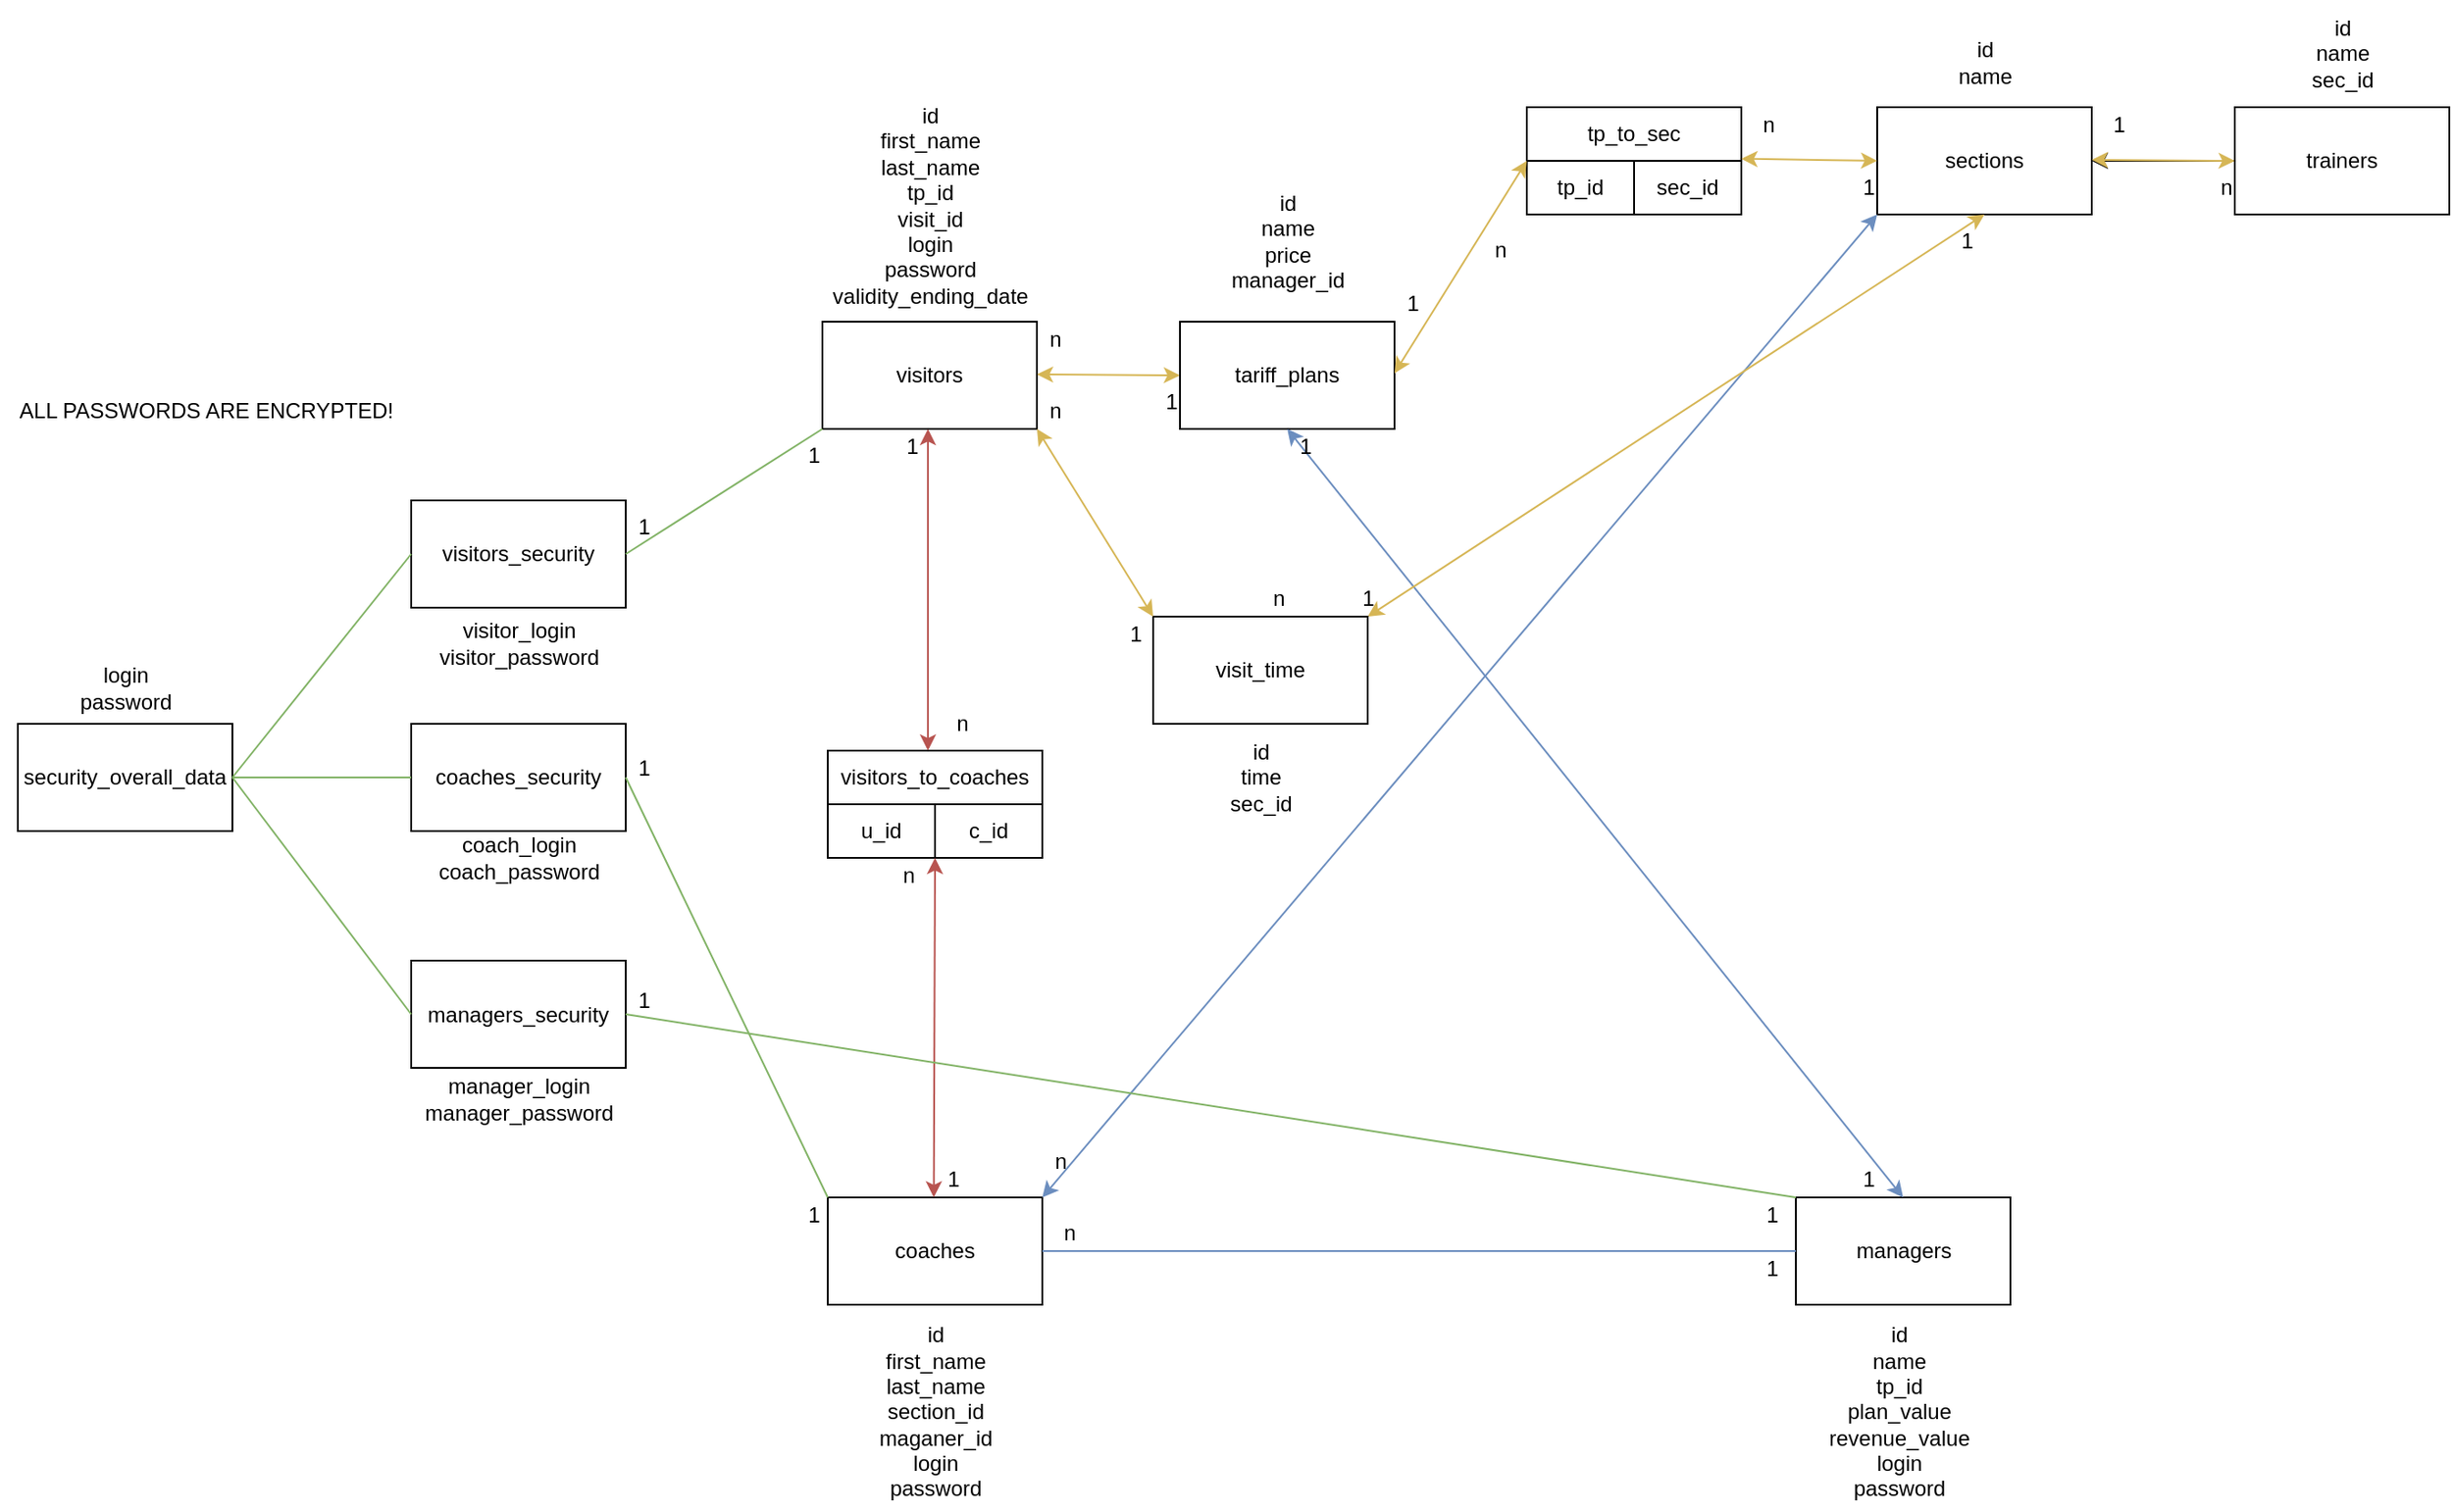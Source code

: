 <mxfile version="20.0.4" type="device"><diagram id="QBqij2jD3x0TTXf1RfgY" name="Page-1"><mxGraphModel dx="2500" dy="2103" grid="1" gridSize="10" guides="1" tooltips="1" connect="1" arrows="1" fold="1" page="1" pageScale="1" pageWidth="827" pageHeight="1169" math="0" shadow="0"><root><mxCell id="0"/><mxCell id="1" parent="0"/><mxCell id="P3kCj1sPmDjheyMMQKb_-1" value="visitors" style="rounded=0;whiteSpace=wrap;html=1;" parent="1" vertex="1"><mxGeometry x="20" y="50" width="120" height="60" as="geometry"/></mxCell><mxCell id="P3kCj1sPmDjheyMMQKb_-4" value="" style="rounded=0;whiteSpace=wrap;html=1;" parent="1" vertex="1"><mxGeometry x="23" y="290" width="120" height="60" as="geometry"/></mxCell><mxCell id="P3kCj1sPmDjheyMMQKb_-5" value="" style="rounded=0;whiteSpace=wrap;html=1;" parent="1" vertex="1"><mxGeometry x="23" y="320" width="120" height="30" as="geometry"/></mxCell><mxCell id="P3kCj1sPmDjheyMMQKb_-12" value="c_id" style="rounded=0;whiteSpace=wrap;html=1;" parent="1" vertex="1"><mxGeometry x="83" y="320" width="60" height="30" as="geometry"/></mxCell><mxCell id="P3kCj1sPmDjheyMMQKb_-13" value="u_id" style="rounded=0;whiteSpace=wrap;html=1;" parent="1" vertex="1"><mxGeometry x="23" y="320" width="60" height="30" as="geometry"/></mxCell><mxCell id="P3kCj1sPmDjheyMMQKb_-14" value="visitors_to_coaches" style="rounded=0;whiteSpace=wrap;html=1;" parent="1" vertex="1"><mxGeometry x="23" y="290" width="120" height="30" as="geometry"/></mxCell><mxCell id="P3kCj1sPmDjheyMMQKb_-15" value="id&lt;br&gt;first_name&lt;br&gt;last_name&lt;br&gt;tp_id&lt;br&gt;visit_id&lt;br&gt;login&lt;br&gt;password&lt;br&gt;validity_ending_date" style="text;html=1;align=center;verticalAlign=middle;resizable=0;points=[];autosize=1;strokeColor=none;fillColor=none;" parent="1" vertex="1"><mxGeometry x="15" y="-80" width="130" height="130" as="geometry"/></mxCell><mxCell id="P3kCj1sPmDjheyMMQKb_-17" value="coaches" style="rounded=0;whiteSpace=wrap;html=1;" parent="1" vertex="1"><mxGeometry x="23" y="540" width="120" height="60" as="geometry"/></mxCell><mxCell id="P3kCj1sPmDjheyMMQKb_-18" value="id&lt;br&gt;first_name&lt;br&gt;last_name&lt;br&gt;section_id&lt;br&gt;maganer_id&lt;br&gt;login&lt;br&gt;password" style="text;html=1;align=center;verticalAlign=middle;resizable=0;points=[];autosize=1;strokeColor=none;fillColor=none;" parent="1" vertex="1"><mxGeometry x="38" y="605" width="90" height="110" as="geometry"/></mxCell><mxCell id="P3kCj1sPmDjheyMMQKb_-19" value="" style="endArrow=classic;startArrow=classic;html=1;rounded=0;fillColor=#fff2cc;strokeColor=#d6b656;" parent="1" edge="1"><mxGeometry width="50" height="50" relative="1" as="geometry"><mxPoint x="140" y="79.5" as="sourcePoint"/><mxPoint x="220" y="80" as="targetPoint"/></mxGeometry></mxCell><mxCell id="P3kCj1sPmDjheyMMQKb_-20" value="" style="endArrow=classic;startArrow=classic;html=1;rounded=0;entryX=0.492;entryY=1;entryDx=0;entryDy=0;entryPerimeter=0;exitX=0.467;exitY=0;exitDx=0;exitDy=0;exitPerimeter=0;fillColor=#f8cecc;strokeColor=#b85450;" parent="1" source="P3kCj1sPmDjheyMMQKb_-14" target="P3kCj1sPmDjheyMMQKb_-1" edge="1"><mxGeometry width="50" height="50" relative="1" as="geometry"><mxPoint x="79" y="420" as="sourcePoint"/><mxPoint x="79" y="120" as="targetPoint"/></mxGeometry></mxCell><mxCell id="P3kCj1sPmDjheyMMQKb_-21" value="" style="endArrow=classic;startArrow=classic;html=1;rounded=0;entryX=1;entryY=1;entryDx=0;entryDy=0;fillColor=#f8cecc;strokeColor=#b85450;" parent="1" target="P3kCj1sPmDjheyMMQKb_-13" edge="1"><mxGeometry width="50" height="50" relative="1" as="geometry"><mxPoint x="82.31" y="540" as="sourcePoint"/><mxPoint x="82.31" y="500" as="targetPoint"/></mxGeometry></mxCell><mxCell id="P3kCj1sPmDjheyMMQKb_-23" value="tariff_plans" style="rounded=0;whiteSpace=wrap;html=1;" parent="1" vertex="1"><mxGeometry x="220" y="50" width="120" height="60" as="geometry"/></mxCell><mxCell id="P3kCj1sPmDjheyMMQKb_-24" value="id&lt;br&gt;name&lt;br&gt;price&lt;br&gt;manager_id" style="text;html=1;align=center;verticalAlign=middle;resizable=0;points=[];autosize=1;strokeColor=none;fillColor=none;" parent="1" vertex="1"><mxGeometry x="235" y="-30" width="90" height="70" as="geometry"/></mxCell><mxCell id="P3kCj1sPmDjheyMMQKb_-26" value="" style="rounded=0;whiteSpace=wrap;html=1;" parent="1" vertex="1"><mxGeometry x="414" y="-70" width="120" height="60" as="geometry"/></mxCell><mxCell id="P3kCj1sPmDjheyMMQKb_-27" value="" style="rounded=0;whiteSpace=wrap;html=1;" parent="1" vertex="1"><mxGeometry x="414" y="-40" width="120" height="30" as="geometry"/></mxCell><mxCell id="P3kCj1sPmDjheyMMQKb_-28" value="sec_id" style="rounded=0;whiteSpace=wrap;html=1;" parent="1" vertex="1"><mxGeometry x="474" y="-40" width="60" height="30" as="geometry"/></mxCell><mxCell id="P3kCj1sPmDjheyMMQKb_-29" value="tp_id" style="rounded=0;whiteSpace=wrap;html=1;" parent="1" vertex="1"><mxGeometry x="414" y="-40" width="60" height="30" as="geometry"/></mxCell><mxCell id="P3kCj1sPmDjheyMMQKb_-30" value="tp_to_sec" style="rounded=0;whiteSpace=wrap;html=1;" parent="1" vertex="1"><mxGeometry x="414" y="-70" width="120" height="30" as="geometry"/></mxCell><mxCell id="P3kCj1sPmDjheyMMQKb_-32" value="" style="endArrow=classic;startArrow=classic;html=1;rounded=0;entryX=0;entryY=1;entryDx=0;entryDy=0;fillColor=#fff2cc;strokeColor=#d6b656;" parent="1" target="P3kCj1sPmDjheyMMQKb_-30" edge="1"><mxGeometry width="50" height="50" relative="1" as="geometry"><mxPoint x="340" y="78.82" as="sourcePoint"/><mxPoint x="410" y="79" as="targetPoint"/></mxGeometry></mxCell><mxCell id="P3kCj1sPmDjheyMMQKb_-33" value="sections" style="rounded=0;whiteSpace=wrap;html=1;" parent="1" vertex="1"><mxGeometry x="610" y="-70" width="120" height="60" as="geometry"/></mxCell><mxCell id="P3kCj1sPmDjheyMMQKb_-34" value="" style="endArrow=classic;startArrow=classic;html=1;rounded=0;fillColor=#fff2cc;strokeColor=#d6b656;" parent="1" edge="1"><mxGeometry width="50" height="50" relative="1" as="geometry"><mxPoint x="534" y="-41.18" as="sourcePoint"/><mxPoint x="610" y="-40" as="targetPoint"/></mxGeometry></mxCell><mxCell id="P3kCj1sPmDjheyMMQKb_-35" value="id&lt;br&gt;name" style="text;html=1;align=center;verticalAlign=middle;resizable=0;points=[];autosize=1;strokeColor=none;fillColor=none;" parent="1" vertex="1"><mxGeometry x="645" y="-115" width="50" height="40" as="geometry"/></mxCell><mxCell id="P3kCj1sPmDjheyMMQKb_-38" value="" style="edgeStyle=orthogonalEdgeStyle;rounded=0;orthogonalLoop=1;jettySize=auto;html=1;" parent="1" source="P3kCj1sPmDjheyMMQKb_-36" target="P3kCj1sPmDjheyMMQKb_-33" edge="1"><mxGeometry relative="1" as="geometry"/></mxCell><mxCell id="P3kCj1sPmDjheyMMQKb_-36" value="trainers" style="rounded=0;whiteSpace=wrap;html=1;" parent="1" vertex="1"><mxGeometry x="810" y="-70" width="120" height="60" as="geometry"/></mxCell><mxCell id="P3kCj1sPmDjheyMMQKb_-37" value="" style="endArrow=classic;startArrow=classic;html=1;rounded=0;entryX=0;entryY=0.5;entryDx=0;entryDy=0;fillColor=#fff2cc;strokeColor=#d6b656;" parent="1" target="P3kCj1sPmDjheyMMQKb_-36" edge="1"><mxGeometry width="50" height="50" relative="1" as="geometry"><mxPoint x="730" y="-40.59" as="sourcePoint"/><mxPoint x="810" y="-39" as="targetPoint"/></mxGeometry></mxCell><mxCell id="P3kCj1sPmDjheyMMQKb_-39" value="id&lt;br&gt;name&lt;br&gt;sec_id" style="text;html=1;align=center;verticalAlign=middle;resizable=0;points=[];autosize=1;strokeColor=none;fillColor=none;" parent="1" vertex="1"><mxGeometry x="840" y="-130" width="60" height="60" as="geometry"/></mxCell><mxCell id="P3kCj1sPmDjheyMMQKb_-41" value="" style="endArrow=classic;startArrow=classic;html=1;rounded=0;exitX=1;exitY=0;exitDx=0;exitDy=0;entryX=0;entryY=1;entryDx=0;entryDy=0;fillColor=#dae8fc;strokeColor=#6c8ebf;" parent="1" source="P3kCj1sPmDjheyMMQKb_-17" target="P3kCj1sPmDjheyMMQKb_-33" edge="1"><mxGeometry width="50" height="50" relative="1" as="geometry"><mxPoint x="440" y="310" as="sourcePoint"/><mxPoint x="490" y="260" as="targetPoint"/></mxGeometry></mxCell><mxCell id="P3kCj1sPmDjheyMMQKb_-43" value="n" style="text;html=1;align=center;verticalAlign=middle;resizable=0;points=[];autosize=1;strokeColor=none;fillColor=none;" parent="1" vertex="1"><mxGeometry x="138" y="505" width="30" height="30" as="geometry"/></mxCell><mxCell id="P3kCj1sPmDjheyMMQKb_-44" value="n" style="text;html=1;align=center;verticalAlign=middle;resizable=0;points=[];autosize=1;strokeColor=none;fillColor=none;" parent="1" vertex="1"><mxGeometry x="135" y="45" width="30" height="30" as="geometry"/></mxCell><mxCell id="P3kCj1sPmDjheyMMQKb_-45" value="1" style="text;html=1;align=center;verticalAlign=middle;resizable=0;points=[];autosize=1;strokeColor=none;fillColor=none;" parent="1" vertex="1"><mxGeometry x="200" y="80" width="30" height="30" as="geometry"/></mxCell><mxCell id="P3kCj1sPmDjheyMMQKb_-46" value="1" style="text;html=1;align=center;verticalAlign=middle;resizable=0;points=[];autosize=1;strokeColor=none;fillColor=none;" parent="1" vertex="1"><mxGeometry x="335" y="25" width="30" height="30" as="geometry"/></mxCell><mxCell id="P3kCj1sPmDjheyMMQKb_-47" value="n" style="text;html=1;align=center;verticalAlign=middle;resizable=0;points=[];autosize=1;strokeColor=none;fillColor=none;" parent="1" vertex="1"><mxGeometry x="384" y="-5" width="30" height="30" as="geometry"/></mxCell><mxCell id="P3kCj1sPmDjheyMMQKb_-48" value="n" style="text;html=1;align=center;verticalAlign=middle;resizable=0;points=[];autosize=1;strokeColor=none;fillColor=none;" parent="1" vertex="1"><mxGeometry x="534" y="-75" width="30" height="30" as="geometry"/></mxCell><mxCell id="P3kCj1sPmDjheyMMQKb_-49" value="1" style="text;html=1;align=center;verticalAlign=middle;resizable=0;points=[];autosize=1;strokeColor=none;fillColor=none;" parent="1" vertex="1"><mxGeometry x="590" y="-40" width="30" height="30" as="geometry"/></mxCell><mxCell id="P3kCj1sPmDjheyMMQKb_-50" value="1" style="text;html=1;align=center;verticalAlign=middle;resizable=0;points=[];autosize=1;strokeColor=none;fillColor=none;" parent="1" vertex="1"><mxGeometry x="730" y="-75" width="30" height="30" as="geometry"/></mxCell><mxCell id="P3kCj1sPmDjheyMMQKb_-51" value="n" style="text;html=1;align=center;verticalAlign=middle;resizable=0;points=[];autosize=1;strokeColor=none;fillColor=none;" parent="1" vertex="1"><mxGeometry x="790" y="-40" width="30" height="30" as="geometry"/></mxCell><mxCell id="P3kCj1sPmDjheyMMQKb_-52" value="1" style="text;html=1;align=center;verticalAlign=middle;resizable=0;points=[];autosize=1;strokeColor=none;fillColor=none;" parent="1" vertex="1"><mxGeometry x="310" y="190" width="30" height="30" as="geometry"/></mxCell><mxCell id="P3kCj1sPmDjheyMMQKb_-54" value="1" style="text;html=1;align=center;verticalAlign=middle;resizable=0;points=[];autosize=1;strokeColor=none;fillColor=none;" parent="1" vertex="1"><mxGeometry x="78" y="515" width="30" height="30" as="geometry"/></mxCell><mxCell id="P3kCj1sPmDjheyMMQKb_-55" value="n" style="text;html=1;align=center;verticalAlign=middle;resizable=0;points=[];autosize=1;strokeColor=none;fillColor=none;" parent="1" vertex="1"><mxGeometry x="53" y="345" width="30" height="30" as="geometry"/></mxCell><mxCell id="P3kCj1sPmDjheyMMQKb_-56" value="n" style="text;html=1;align=center;verticalAlign=middle;resizable=0;points=[];autosize=1;strokeColor=none;fillColor=none;" parent="1" vertex="1"><mxGeometry x="83" y="260" width="30" height="30" as="geometry"/></mxCell><mxCell id="P3kCj1sPmDjheyMMQKb_-57" value="1" style="text;html=1;align=center;verticalAlign=middle;resizable=0;points=[];autosize=1;strokeColor=none;fillColor=none;" parent="1" vertex="1"><mxGeometry x="55" y="105" width="30" height="30" as="geometry"/></mxCell><mxCell id="P3kCj1sPmDjheyMMQKb_-58" value="managers" style="rounded=0;whiteSpace=wrap;html=1;" parent="1" vertex="1"><mxGeometry x="564.5" y="540" width="120" height="60" as="geometry"/></mxCell><mxCell id="P3kCj1sPmDjheyMMQKb_-59" value="id&lt;br&gt;name&lt;br&gt;tp_id&lt;br&gt;plan_value&lt;br&gt;revenue_value&lt;br&gt;login&lt;br&gt;password" style="text;html=1;align=center;verticalAlign=middle;resizable=0;points=[];autosize=1;strokeColor=none;fillColor=none;" parent="1" vertex="1"><mxGeometry x="571.5" y="605" width="100" height="110" as="geometry"/></mxCell><mxCell id="P3kCj1sPmDjheyMMQKb_-65" value="" style="endArrow=classic;startArrow=classic;html=1;rounded=0;exitX=0.5;exitY=0;exitDx=0;exitDy=0;entryX=0.5;entryY=1;entryDx=0;entryDy=0;fillColor=#dae8fc;strokeColor=#6c8ebf;" parent="1" source="P3kCj1sPmDjheyMMQKb_-58" target="P3kCj1sPmDjheyMMQKb_-23" edge="1"><mxGeometry width="50" height="50" relative="1" as="geometry"><mxPoint x="440" y="260" as="sourcePoint"/><mxPoint x="490" y="210" as="targetPoint"/></mxGeometry></mxCell><mxCell id="P3kCj1sPmDjheyMMQKb_-66" value="1" style="text;html=1;align=center;verticalAlign=middle;resizable=0;points=[];autosize=1;strokeColor=none;fillColor=none;" parent="1" vertex="1"><mxGeometry x="589.5" y="515" width="30" height="30" as="geometry"/></mxCell><mxCell id="P3kCj1sPmDjheyMMQKb_-67" value="1" style="text;html=1;align=center;verticalAlign=middle;resizable=0;points=[];autosize=1;strokeColor=none;fillColor=none;" parent="1" vertex="1"><mxGeometry x="275" y="105" width="30" height="30" as="geometry"/></mxCell><mxCell id="lAPFFURpdGxjmCvvu-Xn-3" value="" style="endArrow=classic;startArrow=classic;html=1;rounded=0;entryX=0.5;entryY=1;entryDx=0;entryDy=0;exitX=1;exitY=0;exitDx=0;exitDy=0;fillColor=#fff2cc;strokeColor=#d6b656;" parent="1" target="P3kCj1sPmDjheyMMQKb_-33" edge="1" source="lAPFFURpdGxjmCvvu-Xn-6"><mxGeometry width="50" height="50" relative="1" as="geometry"><mxPoint x="670" y="280" as="sourcePoint"/><mxPoint x="350" y="330" as="targetPoint"/></mxGeometry></mxCell><mxCell id="lAPFFURpdGxjmCvvu-Xn-6" value="visit_time" style="rounded=0;whiteSpace=wrap;html=1;" parent="1" vertex="1"><mxGeometry x="205" y="215" width="120" height="60" as="geometry"/></mxCell><mxCell id="lAPFFURpdGxjmCvvu-Xn-12" value="" style="endArrow=classic;startArrow=classic;html=1;rounded=0;entryX=0;entryY=0;entryDx=0;entryDy=0;exitX=1;exitY=1;exitDx=0;exitDy=0;fillColor=#fff2cc;strokeColor=#d6b656;" parent="1" source="P3kCj1sPmDjheyMMQKb_-1" target="lAPFFURpdGxjmCvvu-Xn-6" edge="1"><mxGeometry width="50" height="50" relative="1" as="geometry"><mxPoint x="300" y="380" as="sourcePoint"/><mxPoint x="350" y="330" as="targetPoint"/></mxGeometry></mxCell><mxCell id="lAPFFURpdGxjmCvvu-Xn-14" value="n" style="text;html=1;align=center;verticalAlign=middle;resizable=0;points=[];autosize=1;strokeColor=none;fillColor=none;" parent="1" vertex="1"><mxGeometry x="135" y="85" width="30" height="30" as="geometry"/></mxCell><mxCell id="lAPFFURpdGxjmCvvu-Xn-15" value="1" style="text;html=1;align=center;verticalAlign=middle;resizable=0;points=[];autosize=1;strokeColor=none;fillColor=none;" parent="1" vertex="1"><mxGeometry x="180" y="210" width="30" height="30" as="geometry"/></mxCell><mxCell id="lAPFFURpdGxjmCvvu-Xn-16" value="n" style="text;html=1;align=center;verticalAlign=middle;resizable=0;points=[];autosize=1;strokeColor=none;fillColor=none;" parent="1" vertex="1"><mxGeometry x="260" y="190" width="30" height="30" as="geometry"/></mxCell><mxCell id="lAPFFURpdGxjmCvvu-Xn-17" value="1" style="text;html=1;align=center;verticalAlign=middle;resizable=0;points=[];autosize=1;strokeColor=none;fillColor=none;" parent="1" vertex="1"><mxGeometry x="645" y="-10" width="30" height="30" as="geometry"/></mxCell><mxCell id="lAPFFURpdGxjmCvvu-Xn-18" value="id&lt;br&gt;time&lt;br&gt;sec_id" style="text;html=1;align=center;verticalAlign=middle;resizable=0;points=[];autosize=1;strokeColor=none;fillColor=none;" parent="1" vertex="1"><mxGeometry x="235" y="275" width="60" height="60" as="geometry"/></mxCell><mxCell id="8GwbMDThl9fmM36bfjks-1" value="security_overall_data" style="rounded=0;whiteSpace=wrap;html=1;" vertex="1" parent="1"><mxGeometry x="-430" y="275" width="120" height="60" as="geometry"/></mxCell><mxCell id="8GwbMDThl9fmM36bfjks-4" value="" style="endArrow=none;html=1;rounded=0;exitX=1;exitY=0.5;exitDx=0;exitDy=0;entryX=0;entryY=0.5;entryDx=0;entryDy=0;fillColor=#dae8fc;strokeColor=#6c8ebf;" edge="1" parent="1" source="P3kCj1sPmDjheyMMQKb_-17" target="P3kCj1sPmDjheyMMQKb_-58"><mxGeometry width="50" height="50" relative="1" as="geometry"><mxPoint x="260" y="410" as="sourcePoint"/><mxPoint x="310" y="360" as="targetPoint"/></mxGeometry></mxCell><mxCell id="8GwbMDThl9fmM36bfjks-5" value="1" style="text;html=1;align=center;verticalAlign=middle;resizable=0;points=[];autosize=1;strokeColor=none;fillColor=none;" vertex="1" parent="1"><mxGeometry x="535.5" y="565" width="30" height="30" as="geometry"/></mxCell><mxCell id="8GwbMDThl9fmM36bfjks-6" value="n" style="text;html=1;align=center;verticalAlign=middle;resizable=0;points=[];autosize=1;strokeColor=none;fillColor=none;" vertex="1" parent="1"><mxGeometry x="143" y="545" width="30" height="30" as="geometry"/></mxCell><mxCell id="8GwbMDThl9fmM36bfjks-10" value="visitors_security" style="rounded=0;whiteSpace=wrap;html=1;" vertex="1" parent="1"><mxGeometry x="-210" y="150" width="120" height="60" as="geometry"/></mxCell><mxCell id="8GwbMDThl9fmM36bfjks-11" value="coaches_security" style="rounded=0;whiteSpace=wrap;html=1;" vertex="1" parent="1"><mxGeometry x="-210" y="275" width="120" height="60" as="geometry"/></mxCell><mxCell id="8GwbMDThl9fmM36bfjks-12" value="managers_security" style="rounded=0;whiteSpace=wrap;html=1;" vertex="1" parent="1"><mxGeometry x="-210" y="407.5" width="120" height="60" as="geometry"/></mxCell><mxCell id="8GwbMDThl9fmM36bfjks-13" value="" style="endArrow=none;html=1;rounded=0;exitX=1;exitY=0.5;exitDx=0;exitDy=0;entryX=0;entryY=1;entryDx=0;entryDy=0;fillColor=#d5e8d4;strokeColor=#82b366;" edge="1" parent="1" source="8GwbMDThl9fmM36bfjks-10" target="P3kCj1sPmDjheyMMQKb_-1"><mxGeometry width="50" height="50" relative="1" as="geometry"><mxPoint x="240" y="430" as="sourcePoint"/><mxPoint x="290" y="380" as="targetPoint"/></mxGeometry></mxCell><mxCell id="8GwbMDThl9fmM36bfjks-14" value="" style="endArrow=none;html=1;rounded=0;exitX=0;exitY=0;exitDx=0;exitDy=0;entryX=1;entryY=0.5;entryDx=0;entryDy=0;fillColor=#d5e8d4;strokeColor=#82b366;" edge="1" parent="1" source="P3kCj1sPmDjheyMMQKb_-17" target="8GwbMDThl9fmM36bfjks-11"><mxGeometry width="50" height="50" relative="1" as="geometry"><mxPoint x="240" y="430" as="sourcePoint"/><mxPoint x="290" y="380" as="targetPoint"/></mxGeometry></mxCell><mxCell id="8GwbMDThl9fmM36bfjks-15" value="" style="endArrow=none;html=1;rounded=0;exitX=1;exitY=0.5;exitDx=0;exitDy=0;entryX=0;entryY=0;entryDx=0;entryDy=0;fillColor=#d5e8d4;strokeColor=#82b366;" edge="1" parent="1" source="8GwbMDThl9fmM36bfjks-12" target="P3kCj1sPmDjheyMMQKb_-58"><mxGeometry width="50" height="50" relative="1" as="geometry"><mxPoint x="240" y="430" as="sourcePoint"/><mxPoint x="290" y="380" as="targetPoint"/></mxGeometry></mxCell><mxCell id="8GwbMDThl9fmM36bfjks-16" value="1" style="text;html=1;align=center;verticalAlign=middle;resizable=0;points=[];autosize=1;strokeColor=none;fillColor=none;" vertex="1" parent="1"><mxGeometry y="110" width="30" height="30" as="geometry"/></mxCell><mxCell id="8GwbMDThl9fmM36bfjks-17" value="1" style="text;html=1;align=center;verticalAlign=middle;resizable=0;points=[];autosize=1;strokeColor=none;fillColor=none;" vertex="1" parent="1"><mxGeometry x="-95" y="150" width="30" height="30" as="geometry"/></mxCell><mxCell id="8GwbMDThl9fmM36bfjks-18" value="1" style="text;html=1;align=center;verticalAlign=middle;resizable=0;points=[];autosize=1;strokeColor=none;fillColor=none;" vertex="1" parent="1"><mxGeometry x="-95" y="285" width="30" height="30" as="geometry"/></mxCell><mxCell id="8GwbMDThl9fmM36bfjks-19" value="1" style="text;html=1;align=center;verticalAlign=middle;resizable=0;points=[];autosize=1;strokeColor=none;fillColor=none;" vertex="1" parent="1"><mxGeometry y="535" width="30" height="30" as="geometry"/></mxCell><mxCell id="8GwbMDThl9fmM36bfjks-20" value="1" style="text;html=1;align=center;verticalAlign=middle;resizable=0;points=[];autosize=1;strokeColor=none;fillColor=none;" vertex="1" parent="1"><mxGeometry x="-95" y="415" width="30" height="30" as="geometry"/></mxCell><mxCell id="8GwbMDThl9fmM36bfjks-21" value="1" style="text;html=1;align=center;verticalAlign=middle;resizable=0;points=[];autosize=1;strokeColor=none;fillColor=none;" vertex="1" parent="1"><mxGeometry x="535.5" y="535" width="30" height="30" as="geometry"/></mxCell><mxCell id="8GwbMDThl9fmM36bfjks-22" value="manager_login&lt;br&gt;manager_password" style="text;html=1;align=center;verticalAlign=middle;resizable=0;points=[];autosize=1;strokeColor=none;fillColor=none;" vertex="1" parent="1"><mxGeometry x="-215" y="465" width="130" height="40" as="geometry"/></mxCell><mxCell id="8GwbMDThl9fmM36bfjks-23" value="coach_login&lt;br&gt;coach_password" style="text;html=1;align=center;verticalAlign=middle;resizable=0;points=[];autosize=1;strokeColor=none;fillColor=none;" vertex="1" parent="1"><mxGeometry x="-205" y="330" width="110" height="40" as="geometry"/></mxCell><mxCell id="8GwbMDThl9fmM36bfjks-24" value="visitor_login&lt;br&gt;visitor_password" style="text;html=1;align=center;verticalAlign=middle;resizable=0;points=[];autosize=1;strokeColor=none;fillColor=none;" vertex="1" parent="1"><mxGeometry x="-205" y="210" width="110" height="40" as="geometry"/></mxCell><mxCell id="8GwbMDThl9fmM36bfjks-27" value="" style="endArrow=none;html=1;rounded=0;exitX=1;exitY=0.5;exitDx=0;exitDy=0;entryX=0;entryY=0.5;entryDx=0;entryDy=0;fillColor=#d5e8d4;strokeColor=#82b366;" edge="1" parent="1" source="8GwbMDThl9fmM36bfjks-1" target="8GwbMDThl9fmM36bfjks-10"><mxGeometry width="50" height="50" relative="1" as="geometry"><mxPoint x="210" y="410" as="sourcePoint"/><mxPoint x="260" y="360" as="targetPoint"/></mxGeometry></mxCell><mxCell id="8GwbMDThl9fmM36bfjks-28" value="" style="endArrow=none;html=1;rounded=0;exitX=1;exitY=0.5;exitDx=0;exitDy=0;entryX=0;entryY=0.5;entryDx=0;entryDy=0;fillColor=#d5e8d4;strokeColor=#82b366;" edge="1" parent="1" source="8GwbMDThl9fmM36bfjks-1" target="8GwbMDThl9fmM36bfjks-11"><mxGeometry width="50" height="50" relative="1" as="geometry"><mxPoint x="210" y="410" as="sourcePoint"/><mxPoint x="260" y="360" as="targetPoint"/></mxGeometry></mxCell><mxCell id="8GwbMDThl9fmM36bfjks-29" value="" style="endArrow=none;html=1;rounded=0;exitX=1;exitY=0.5;exitDx=0;exitDy=0;entryX=0;entryY=0.5;entryDx=0;entryDy=0;fillColor=#d5e8d4;strokeColor=#82b366;" edge="1" parent="1" source="8GwbMDThl9fmM36bfjks-1" target="8GwbMDThl9fmM36bfjks-12"><mxGeometry width="50" height="50" relative="1" as="geometry"><mxPoint x="210" y="410" as="sourcePoint"/><mxPoint x="260" y="360" as="targetPoint"/></mxGeometry></mxCell><mxCell id="8GwbMDThl9fmM36bfjks-30" value="login&lt;br&gt;password" style="text;html=1;align=center;verticalAlign=middle;resizable=0;points=[];autosize=1;strokeColor=none;fillColor=none;" vertex="1" parent="1"><mxGeometry x="-405" y="235" width="70" height="40" as="geometry"/></mxCell><mxCell id="8GwbMDThl9fmM36bfjks-31" value="ALL PASSWORDS ARE ENCRYPTED!" style="text;html=1;align=center;verticalAlign=middle;resizable=0;points=[];autosize=1;strokeColor=none;fillColor=none;" vertex="1" parent="1"><mxGeometry x="-440" y="85" width="230" height="30" as="geometry"/></mxCell></root></mxGraphModel></diagram></mxfile>